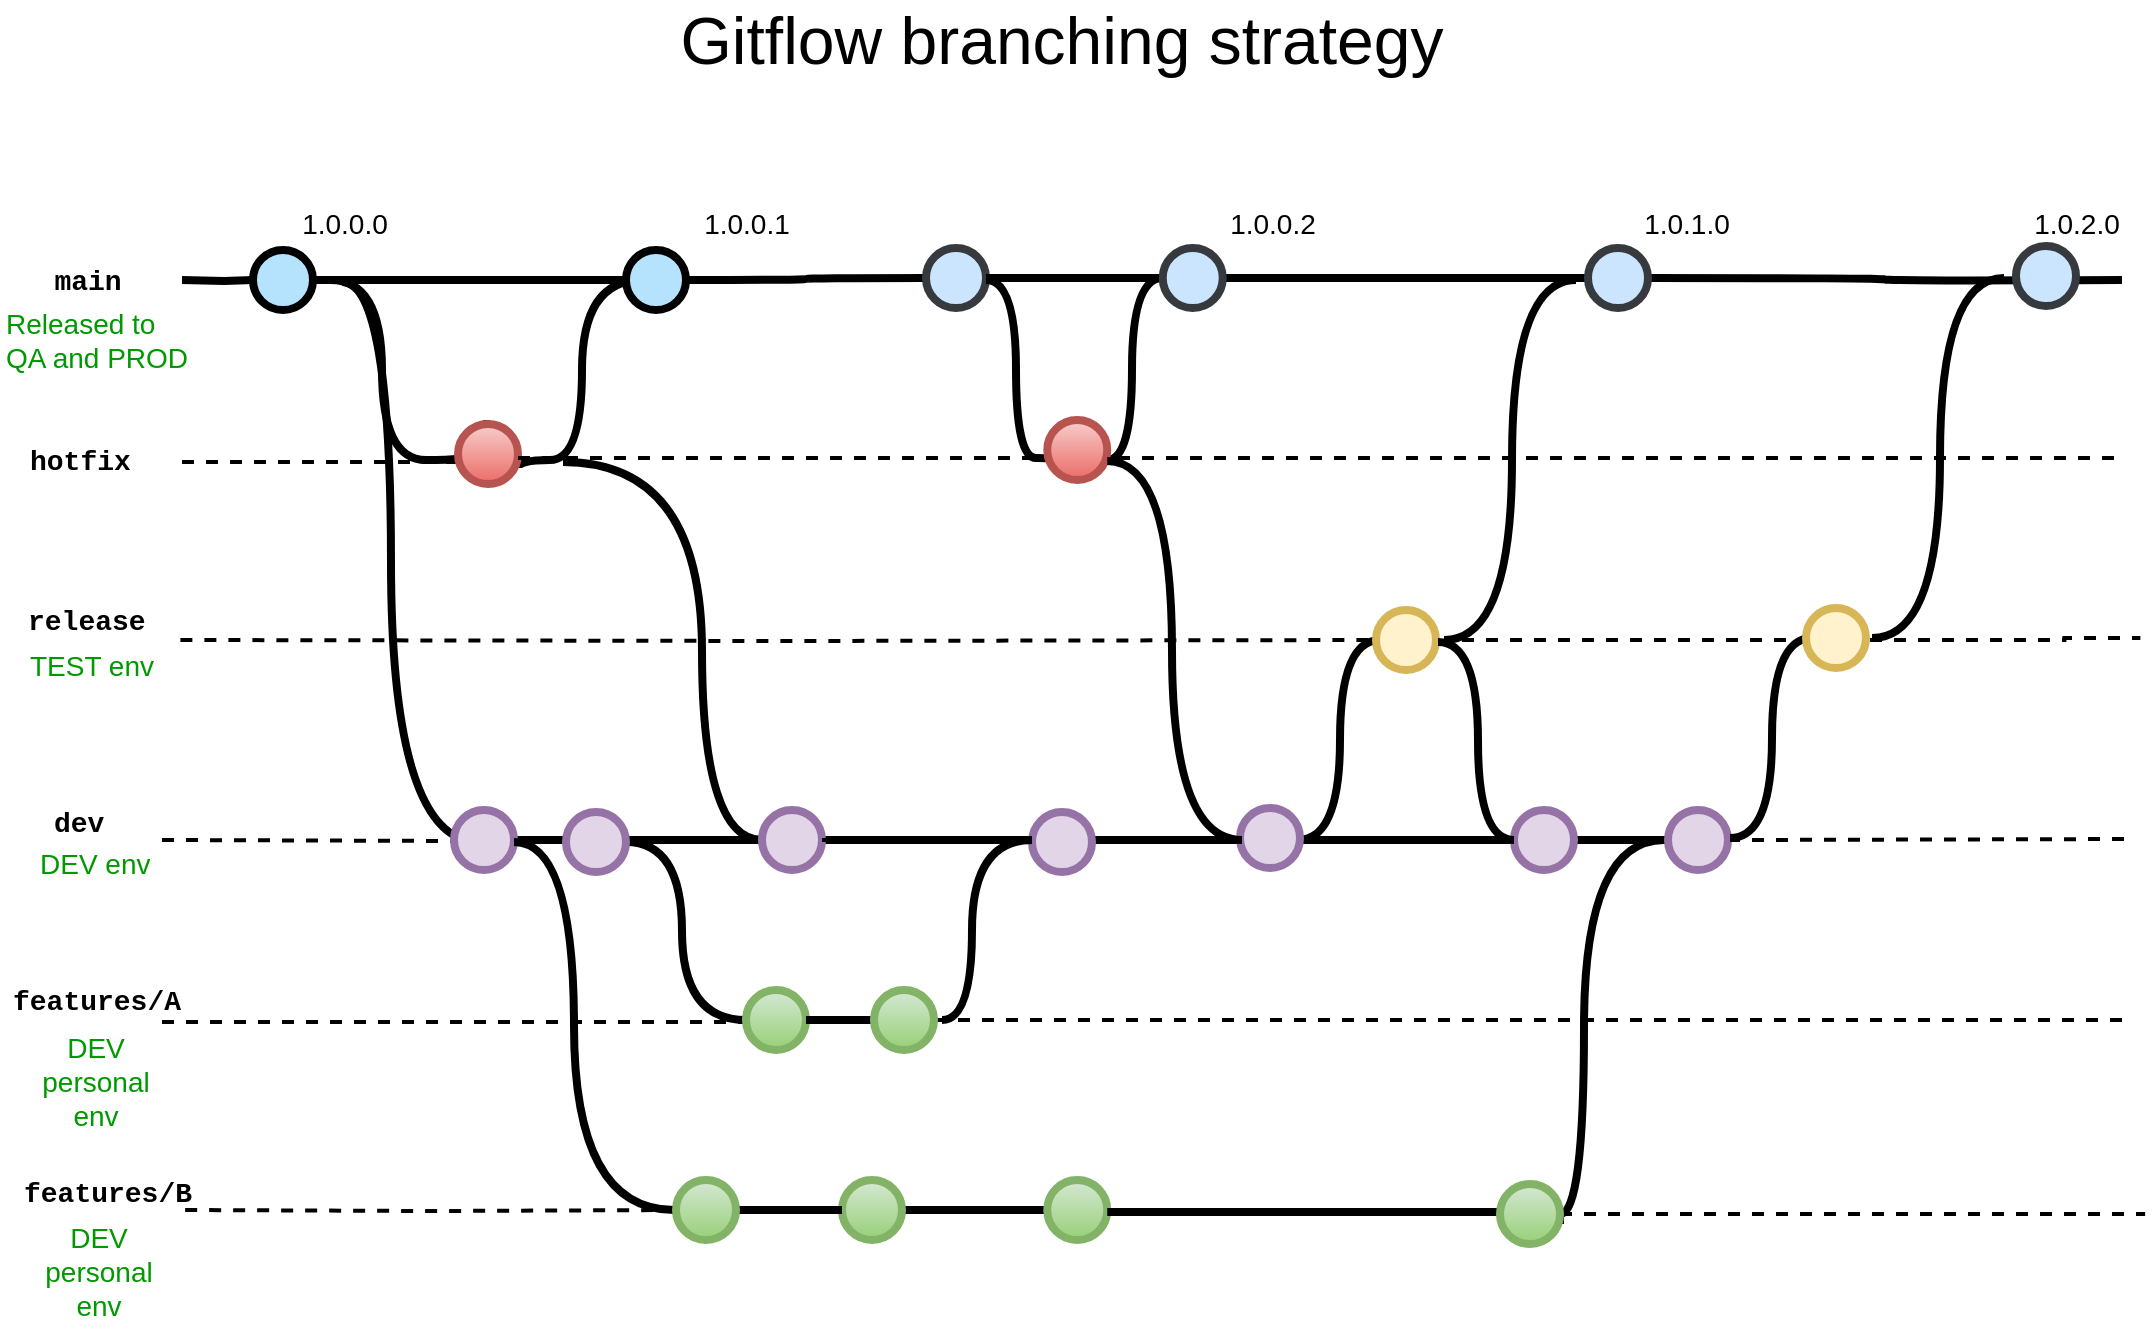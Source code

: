 <mxfile version="20.8.18" type="github">
  <diagram id="53IQXVl9icCSp_Kw3Ib1" name="Page-1">
    <mxGraphModel dx="1170" dy="724" grid="1" gridSize="10" guides="1" tooltips="1" connect="1" arrows="1" fold="1" page="1" pageScale="1" pageWidth="1100" pageHeight="850" math="0" shadow="0">
      <root>
        <mxCell id="0" />
        <mxCell id="1" parent="0" />
        <mxCell id="fSnZ5vnYTslC5NarKmr_-11" value="Gitflow branching strategy" style="text;html=1;strokeColor=none;fillColor=none;align=center;verticalAlign=middle;whiteSpace=wrap;rounded=0;fontSize=33;fontColor=#000000;" parent="1" vertex="1">
          <mxGeometry x="155" y="60" width="790" height="40" as="geometry" />
        </mxCell>
        <mxCell id="9hBKPDzoitwpIBdzFDQ7-28" value="features/B" style="text;html=1;strokeColor=none;fillColor=none;align=center;verticalAlign=middle;whiteSpace=wrap;overflow=hidden;fontSize=14;fontStyle=1;fontFamily=Courier New;" parent="1" vertex="1">
          <mxGeometry x="27.19" y="646" width="92" height="20" as="geometry" />
        </mxCell>
        <mxCell id="9hBKPDzoitwpIBdzFDQ7-37" value="DEV personal env" style="text;html=1;strokeColor=none;fillColor=none;align=center;verticalAlign=middle;whiteSpace=wrap;overflow=hidden;fontSize=14;fontStyle=0;fontColor=#009900;" parent="1" vertex="1">
          <mxGeometry x="34.57" y="666" width="67.25" height="60" as="geometry" />
        </mxCell>
        <mxCell id="ck4O1efFFyVbqovqOwfO-1" value="" style="edgeStyle=orthogonalEdgeStyle;rounded=0;html=1;jettySize=auto;orthogonalLoop=1;strokeWidth=4;endArrow=none;endFill=0;startArrow=none;" parent="1" source="ck4O1efFFyVbqovqOwfO-7" edge="1">
          <mxGeometry x="154.5" y="200" as="geometry">
            <mxPoint x="110" y="200" as="sourcePoint" />
            <mxPoint x="224.5" y="200" as="targetPoint" />
          </mxGeometry>
        </mxCell>
        <mxCell id="ck4O1efFFyVbqovqOwfO-2" value="main" style="text;html=1;strokeColor=none;fillColor=none;align=center;verticalAlign=middle;whiteSpace=wrap;overflow=hidden;fontSize=14;fontStyle=1;fontFamily=Courier New;" parent="1" vertex="1">
          <mxGeometry x="38" y="190" width="50" height="20" as="geometry" />
        </mxCell>
        <mxCell id="ck4O1efFFyVbqovqOwfO-4" value="Released to QA and PROD" style="text;html=1;strokeColor=none;fillColor=none;align=left;verticalAlign=middle;whiteSpace=wrap;overflow=hidden;fontSize=14;fontStyle=0;fontColor=#009900;" parent="1" vertex="1">
          <mxGeometry x="19.57" y="210" width="97.25" height="39" as="geometry" />
        </mxCell>
        <mxCell id="ck4O1efFFyVbqovqOwfO-8" value="" style="edgeStyle=orthogonalEdgeStyle;curved=1;rounded=0;orthogonalLoop=1;jettySize=auto;html=1;endArrow=none;endFill=0;strokeWidth=4;fontFamily=Courier New;fontSize=16;exitX=1;exitY=0.5;exitDx=0;exitDy=0;exitPerimeter=0;" parent="1" source="ck4O1efFFyVbqovqOwfO-34" target="ck4O1efFFyVbqovqOwfO-12" edge="1">
          <mxGeometry relative="1" as="geometry">
            <mxPoint x="467" y="199" as="sourcePoint" />
          </mxGeometry>
        </mxCell>
        <mxCell id="ck4O1efFFyVbqovqOwfO-10" value="" style="edgeStyle=orthogonalEdgeStyle;curved=1;rounded=0;orthogonalLoop=1;jettySize=auto;html=1;endArrow=none;endFill=0;strokeWidth=4;fontFamily=Courier New;fontSize=16;startArrow=none;" parent="1" source="ck4O1efFFyVbqovqOwfO-15" edge="1">
          <mxGeometry relative="1" as="geometry">
            <mxPoint x="707" y="199" as="targetPoint" />
          </mxGeometry>
        </mxCell>
        <mxCell id="ck4O1efFFyVbqovqOwfO-11" value="" style="edgeStyle=orthogonalEdgeStyle;curved=1;rounded=0;orthogonalLoop=1;jettySize=auto;html=1;endArrow=none;endFill=0;strokeWidth=4;fontFamily=Courier New;fontSize=16;exitX=1;exitY=0.5;exitDx=0;exitDy=0;exitPerimeter=0;entryX=0;entryY=0.5;entryDx=0;entryDy=0;entryPerimeter=0;" parent="1" source="17730NkYTiJZY0oufSv_-13" target="9hBKPDzoitwpIBdzFDQ7-30" edge="1">
          <mxGeometry relative="1" as="geometry">
            <mxPoint x="391.13" y="555" as="targetPoint" />
            <mxPoint x="319.5" y="506" as="sourcePoint" />
            <Array as="points">
              <mxPoint x="360" y="481" />
              <mxPoint x="360" y="570" />
            </Array>
          </mxGeometry>
        </mxCell>
        <mxCell id="ck4O1efFFyVbqovqOwfO-12" value="" style="verticalLabelPosition=bottom;verticalAlign=top;html=1;strokeWidth=4;shape=mxgraph.flowchart.on-page_reference;strokeColor=#36393d;fillColor=#cce5ff;" parent="1" vertex="1">
          <mxGeometry x="482" y="184" width="30" height="30" as="geometry" />
        </mxCell>
        <mxCell id="ck4O1efFFyVbqovqOwfO-13" value="" style="edgeStyle=orthogonalEdgeStyle;curved=1;rounded=0;orthogonalLoop=1;jettySize=auto;html=1;endArrow=none;endFill=0;strokeWidth=4;fontFamily=Courier New;fontSize=16;startArrow=none;" parent="1" source="17730NkYTiJZY0oufSv_-48" target="ck4O1efFFyVbqovqOwfO-15" edge="1">
          <mxGeometry relative="1" as="geometry">
            <mxPoint x="1080" y="200" as="sourcePoint" />
          </mxGeometry>
        </mxCell>
        <mxCell id="ck4O1efFFyVbqovqOwfO-22" value="1.0.0.0" style="text;html=1;strokeColor=none;fillColor=none;align=center;verticalAlign=middle;whiteSpace=wrap;overflow=hidden;fontSize=14;" parent="1" vertex="1">
          <mxGeometry x="145.5" y="161" width="91" height="20" as="geometry" />
        </mxCell>
        <mxCell id="ck4O1efFFyVbqovqOwfO-24" value="" style="edgeStyle=orthogonalEdgeStyle;curved=1;rounded=0;orthogonalLoop=1;jettySize=auto;html=1;endArrow=none;endFill=0;strokeWidth=4;fontFamily=Courier New;fontSize=16;entryX=0;entryY=0.5;entryDx=0;entryDy=0;entryPerimeter=0;" parent="1" source="ck4O1efFFyVbqovqOwfO-25" target="ck4O1efFFyVbqovqOwfO-15" edge="1">
          <mxGeometry relative="1" as="geometry">
            <mxPoint x="745.87" y="279" as="targetPoint" />
            <Array as="points">
              <mxPoint x="585" y="290" />
              <mxPoint x="585" y="199" />
            </Array>
          </mxGeometry>
        </mxCell>
        <mxCell id="ck4O1efFFyVbqovqOwfO-27" value="1.0.0.2" style="text;html=1;strokeColor=none;fillColor=none;align=center;verticalAlign=middle;whiteSpace=wrap;overflow=hidden;fontSize=14;" parent="1" vertex="1">
          <mxGeometry x="629.37" y="161" width="52.63" height="20" as="geometry" />
        </mxCell>
        <mxCell id="_r8tFfjNaQo8byVIqAFJ-19" value="" style="edgeStyle=orthogonalEdgeStyle;curved=1;rounded=0;orthogonalLoop=1;jettySize=auto;html=1;endArrow=none;endFill=0;strokeWidth=4;fontFamily=Courier New;fontSize=16;" parent="1" source="ck4O1efFFyVbqovqOwfO-12" target="ck4O1efFFyVbqovqOwfO-15" edge="1">
          <mxGeometry relative="1" as="geometry">
            <mxPoint x="547" y="199" as="sourcePoint" />
            <mxPoint x="707" y="199" as="targetPoint" />
          </mxGeometry>
        </mxCell>
        <mxCell id="ck4O1efFFyVbqovqOwfO-15" value="" style="verticalLabelPosition=bottom;verticalAlign=top;html=1;strokeWidth=4;shape=mxgraph.flowchart.on-page_reference;strokeColor=#36393d;fillColor=#cce5ff;" parent="1" vertex="1">
          <mxGeometry x="600.37" y="184" width="30" height="30" as="geometry" />
        </mxCell>
        <mxCell id="_r8tFfjNaQo8byVIqAFJ-22" value="1.0.0.1" style="text;html=1;strokeColor=none;fillColor=none;align=center;verticalAlign=middle;whiteSpace=wrap;overflow=hidden;fontSize=14;" parent="1" vertex="1">
          <mxGeometry x="362" y="161" width="60.5" height="20" as="geometry" />
        </mxCell>
        <mxCell id="_r8tFfjNaQo8byVIqAFJ-40" value="" style="edgeStyle=orthogonalEdgeStyle;curved=1;rounded=0;orthogonalLoop=1;jettySize=auto;html=1;endArrow=none;endFill=0;strokeWidth=4;fontFamily=Courier New;fontSize=16;startArrow=none;exitX=1;exitY=0.667;exitDx=0;exitDy=0;exitPerimeter=0;" parent="1" edge="1">
          <mxGeometry relative="1" as="geometry">
            <mxPoint x="340" y="200" as="targetPoint" />
            <mxPoint x="278" y="294.01" as="sourcePoint" />
            <Array as="points">
              <mxPoint x="278" y="290" />
              <mxPoint x="310" y="290" />
              <mxPoint x="310" y="200" />
            </Array>
          </mxGeometry>
        </mxCell>
        <mxCell id="pDLgfkYLmZ7nKOtSb_zo-12" value="hotfix" style="text;html=1;strokeColor=none;fillColor=none;align=left;verticalAlign=middle;whiteSpace=wrap;overflow=hidden;fontSize=14;fontStyle=1;fontFamily=Courier New;" parent="1" vertex="1">
          <mxGeometry x="32.19" y="280" width="73.62" height="20" as="geometry" />
        </mxCell>
        <mxCell id="YvMvGw8tSOt4RGlKbDvN-7" value="" style="edgeStyle=orthogonalEdgeStyle;rounded=0;html=1;jettySize=auto;orthogonalLoop=1;plain-blue;endArrow=none;endFill=0;strokeWidth=4;strokeColor=#000000;startArrow=none;" parent="1" edge="1">
          <mxGeometry x="-229.88" y="480" as="geometry">
            <mxPoint x="824" y="480" as="targetPoint" />
            <mxPoint x="274" y="480" as="sourcePoint" />
          </mxGeometry>
        </mxCell>
        <mxCell id="YvMvGw8tSOt4RGlKbDvN-8" value="features/A" style="text;html=1;strokeColor=none;fillColor=none;align=center;verticalAlign=middle;whiteSpace=wrap;overflow=hidden;fontSize=14;fontStyle=1;fontFamily=Courier New;" parent="1" vertex="1">
          <mxGeometry x="21" y="550" width="93" height="21" as="geometry" />
        </mxCell>
        <mxCell id="YvMvGw8tSOt4RGlKbDvN-10" value="TEST env" style="text;html=1;strokeColor=none;fillColor=none;align=left;verticalAlign=middle;whiteSpace=wrap;overflow=hidden;fontSize=14;fontStyle=0;fontColor=#009900;" parent="1" vertex="1">
          <mxGeometry x="32.19" y="380" width="72" height="25" as="geometry" />
        </mxCell>
        <mxCell id="ck4O1efFFyVbqovqOwfO-34" value="" style="verticalLabelPosition=bottom;verticalAlign=top;html=1;strokeWidth=4;shape=mxgraph.flowchart.on-page_reference;fillColor=#b5e3fe;strokeColor=#000000;labelBorderColor=none;" parent="1" vertex="1">
          <mxGeometry x="332" y="185" width="30" height="30" as="geometry" />
        </mxCell>
        <mxCell id="YvMvGw8tSOt4RGlKbDvN-45" style="edgeStyle=orthogonalEdgeStyle;curved=1;rounded=0;html=1;endArrow=none;endFill=0;jettySize=auto;orthogonalLoop=1;strokeWidth=4;fontSize=15;" parent="1" edge="1">
          <mxGeometry relative="1" as="geometry">
            <mxPoint x="709" y="380" as="targetPoint" />
            <Array as="points">
              <mxPoint x="689" y="480" />
              <mxPoint x="689" y="380" />
            </Array>
            <mxPoint x="668" y="480" as="sourcePoint" />
          </mxGeometry>
        </mxCell>
        <mxCell id="kWK_K31KorMhjqKaLNin-1" value="" style="edgeStyle=orthogonalEdgeStyle;rounded=0;html=1;jettySize=auto;orthogonalLoop=1;strokeWidth=4;endArrow=none;endFill=0;" parent="1" target="ck4O1efFFyVbqovqOwfO-7" edge="1">
          <mxGeometry x="154.5" y="200" as="geometry">
            <mxPoint x="110" y="200" as="sourcePoint" />
            <mxPoint x="224.5" y="200" as="targetPoint" />
          </mxGeometry>
        </mxCell>
        <mxCell id="ck4O1efFFyVbqovqOwfO-7" value="" style="verticalLabelPosition=bottom;verticalAlign=top;html=1;strokeWidth=4;shape=mxgraph.flowchart.on-page_reference;plain-blue;gradientColor=none;fillColor=#B5E3Fe;strokeColor=#000000;" parent="1" vertex="1">
          <mxGeometry x="145.5" y="185" width="30" height="30" as="geometry" />
        </mxCell>
        <mxCell id="kWK_K31KorMhjqKaLNin-9" value="" style="edgeStyle=orthogonalEdgeStyle;rounded=0;html=1;jettySize=auto;orthogonalLoop=1;plain-blue;endArrow=none;endFill=0;strokeWidth=4;strokeColor=#000000;startArrow=none;entryX=0;entryY=0.5;entryDx=0;entryDy=0;entryPerimeter=0;" parent="1" target="ck4O1efFFyVbqovqOwfO-34" edge="1">
          <mxGeometry x="67.74" y="199.5" as="geometry">
            <mxPoint x="319.5" y="199.5" as="targetPoint" />
            <mxPoint x="220" y="200" as="sourcePoint" />
            <Array as="points">
              <mxPoint x="270" y="200" />
            </Array>
          </mxGeometry>
        </mxCell>
        <mxCell id="kWK_K31KorMhjqKaLNin-10" style="edgeStyle=orthogonalEdgeStyle;curved=1;rounded=0;html=1;endArrow=none;endFill=0;jettySize=auto;orthogonalLoop=1;strokeWidth=4;fontSize=15;" parent="1" edge="1">
          <mxGeometry relative="1" as="geometry">
            <mxPoint x="300.5" y="291" as="targetPoint" />
            <Array as="points">
              <mxPoint x="430" y="480" />
              <mxPoint x="370" y="480" />
              <mxPoint x="370" y="291" />
            </Array>
            <mxPoint x="420" y="480" as="sourcePoint" />
          </mxGeometry>
        </mxCell>
        <mxCell id="17730NkYTiJZY0oufSv_-2" value="" style="edgeStyle=orthogonalEdgeStyle;curved=1;rounded=0;orthogonalLoop=1;jettySize=auto;html=1;endArrow=none;endFill=0;strokeWidth=4;fontFamily=Courier New;fontSize=16;startArrow=none;entryX=0;entryY=0.5;entryDx=0;entryDy=0;entryPerimeter=0;" parent="1" edge="1">
          <mxGeometry relative="1" as="geometry">
            <mxPoint x="251" y="285" as="targetPoint" />
            <mxPoint x="184.25" y="200" as="sourcePoint" />
            <Array as="points">
              <mxPoint x="210" y="200" />
              <mxPoint x="210" y="290" />
              <mxPoint x="254" y="290" />
              <mxPoint x="254" y="285" />
            </Array>
          </mxGeometry>
        </mxCell>
        <mxCell id="17730NkYTiJZY0oufSv_-4" value="" style="edgeStyle=orthogonalEdgeStyle;rounded=0;html=1;jettySize=auto;orthogonalLoop=1;plain-blue;endArrow=none;endFill=0;strokeWidth=2;strokeColor=#000000;startArrow=none;dashed=1;" parent="1" edge="1">
          <mxGeometry x="-79.38" y="291" as="geometry">
            <mxPoint x="248" y="291" as="targetPoint" />
            <mxPoint x="110" y="291" as="sourcePoint" />
            <Array as="points">
              <mxPoint x="240" y="291" />
              <mxPoint x="240" y="291" />
            </Array>
          </mxGeometry>
        </mxCell>
        <mxCell id="17730NkYTiJZY0oufSv_-5" value="" style="edgeStyle=orthogonalEdgeStyle;rounded=0;html=1;jettySize=auto;orthogonalLoop=1;plain-blue;endArrow=none;endFill=0;strokeWidth=2;strokeColor=#000000;startArrow=none;dashed=1;" parent="1" target="_r8tFfjNaQo8byVIqAFJ-6" edge="1">
          <mxGeometry x="-79.38" y="288" as="geometry">
            <mxPoint x="1080" y="288" as="targetPoint" />
            <mxPoint x="256.12" y="291" as="sourcePoint" />
            <Array as="points" />
          </mxGeometry>
        </mxCell>
        <mxCell id="_r8tFfjNaQo8byVIqAFJ-6" value="" style="verticalLabelPosition=bottom;verticalAlign=top;html=1;strokeWidth=4;shape=mxgraph.flowchart.on-page_reference;plain-blue;gradientColor=#EA6B66;strokeColor=#B85450;fillColor=#F8CECC;" parent="1" vertex="1">
          <mxGeometry x="248.0" y="272" width="30" height="30" as="geometry" />
        </mxCell>
        <mxCell id="17730NkYTiJZY0oufSv_-6" style="edgeStyle=orthogonalEdgeStyle;curved=1;rounded=0;html=1;entryX=0;entryY=0.5;entryPerimeter=0;endArrow=none;endFill=0;jettySize=auto;orthogonalLoop=1;strokeWidth=4;fontSize=15;entryDx=0;entryDy=0;" parent="1" edge="1">
          <mxGeometry relative="1" as="geometry">
            <mxPoint x="190" y="201" as="targetPoint" />
            <Array as="points">
              <mxPoint x="214.5" y="481" />
              <mxPoint x="214.5" y="201" />
            </Array>
            <mxPoint x="258.5" y="481" as="sourcePoint" />
          </mxGeometry>
        </mxCell>
        <mxCell id="17730NkYTiJZY0oufSv_-8" value="" style="edgeStyle=orthogonalEdgeStyle;rounded=0;html=1;jettySize=auto;orthogonalLoop=1;plain-blue;endArrow=none;endFill=0;strokeWidth=2;strokeColor=#000000;startArrow=none;dashed=1;" parent="1" edge="1">
          <mxGeometry x="-108.19" y="376" as="geometry">
            <mxPoint x="1089.19" y="379" as="targetPoint" />
            <mxPoint x="750" y="380" as="sourcePoint" />
            <Array as="points">
              <mxPoint x="1051.19" y="379" />
            </Array>
          </mxGeometry>
        </mxCell>
        <mxCell id="17730NkYTiJZY0oufSv_-10" value="" style="edgeStyle=orthogonalEdgeStyle;rounded=0;html=1;jettySize=auto;orthogonalLoop=1;plain-blue;endArrow=none;endFill=0;strokeWidth=2;strokeColor=#000000;startArrow=none;dashed=1;exitX=1;exitY=0.5;exitDx=0;exitDy=0;exitPerimeter=0;" parent="1" source="17730NkYTiJZY0oufSv_-64" edge="1">
          <mxGeometry x="-104.38" y="476.5" as="geometry">
            <mxPoint x="1085" y="479.5" as="targetPoint" />
            <mxPoint x="790" y="479.5" as="sourcePoint" />
            <Array as="points">
              <mxPoint x="890" y="480" />
              <mxPoint x="1055" y="480" />
            </Array>
          </mxGeometry>
        </mxCell>
        <mxCell id="17730NkYTiJZY0oufSv_-15" value="" style="edgeStyle=orthogonalEdgeStyle;rounded=0;html=1;jettySize=auto;orthogonalLoop=1;plain-blue;endArrow=none;endFill=0;strokeWidth=2;strokeColor=#000000;startArrow=none;dashed=1;" parent="1" source="17730NkYTiJZY0oufSv_-11" target="17730NkYTiJZY0oufSv_-13" edge="1">
          <mxGeometry x="-109.38" y="466" as="geometry">
            <mxPoint x="1050" y="466" as="targetPoint" />
            <mxPoint x="281" y="469" as="sourcePoint" />
            <Array as="points" />
          </mxGeometry>
        </mxCell>
        <mxCell id="17730NkYTiJZY0oufSv_-16" value="" style="edgeStyle=orthogonalEdgeStyle;rounded=0;html=1;jettySize=auto;orthogonalLoop=1;plain-blue;endArrow=none;endFill=0;strokeWidth=2;strokeColor=#000000;startArrow=none;dashed=1;" parent="1" edge="1">
          <mxGeometry x="-79.38" y="287" as="geometry">
            <mxPoint x="1080" y="289" as="targetPoint" />
            <mxPoint x="278" y="289" as="sourcePoint" />
            <Array as="points">
              <mxPoint x="440" y="289" />
              <mxPoint x="440" y="289" />
            </Array>
          </mxGeometry>
        </mxCell>
        <mxCell id="17730NkYTiJZY0oufSv_-18" value="release" style="text;html=1;strokeColor=none;fillColor=none;align=left;verticalAlign=middle;whiteSpace=wrap;overflow=hidden;fontSize=14;fontStyle=1;fontFamily=Courier New;" parent="1" vertex="1">
          <mxGeometry x="30.57" y="360" width="73.62" height="20" as="geometry" />
        </mxCell>
        <mxCell id="17730NkYTiJZY0oufSv_-19" value="dev" style="text;html=1;strokeColor=none;fillColor=none;align=left;verticalAlign=middle;whiteSpace=wrap;overflow=hidden;fontSize=14;fontStyle=1;fontFamily=Courier New;" parent="1" vertex="1">
          <mxGeometry x="44.1" y="461" width="37.81" height="20" as="geometry" />
        </mxCell>
        <mxCell id="17730NkYTiJZY0oufSv_-20" value="DEV env" style="text;html=1;strokeColor=none;fillColor=none;align=left;verticalAlign=middle;whiteSpace=wrap;overflow=hidden;fontSize=14;fontStyle=0;fontColor=#009900;" parent="1" vertex="1">
          <mxGeometry x="37.19" y="481" width="72" height="20" as="geometry" />
        </mxCell>
        <mxCell id="17730NkYTiJZY0oufSv_-25" value="" style="edgeStyle=orthogonalEdgeStyle;rounded=0;html=1;jettySize=auto;orthogonalLoop=1;plain-blue;endArrow=none;endFill=0;strokeWidth=2;strokeColor=#000000;startArrow=none;dashed=1;" parent="1" target="17730NkYTiJZY0oufSv_-23" edge="1">
          <mxGeometry x="-109.38" y="475" as="geometry">
            <mxPoint x="1080" y="478" as="targetPoint" />
            <mxPoint x="100" y="480" as="sourcePoint" />
            <Array as="points" />
          </mxGeometry>
        </mxCell>
        <mxCell id="17730NkYTiJZY0oufSv_-23" value="" style="verticalLabelPosition=bottom;verticalAlign=top;html=1;strokeWidth=4;shape=mxgraph.flowchart.on-page_reference;fillColor=#e1d5e7;strokeColor=#9673a6;" parent="1" vertex="1">
          <mxGeometry x="400" y="465" width="30" height="30" as="geometry" />
        </mxCell>
        <mxCell id="17730NkYTiJZY0oufSv_-11" value="" style="verticalLabelPosition=bottom;verticalAlign=top;html=1;strokeWidth=4;shape=mxgraph.flowchart.on-page_reference;fillColor=#e1d5e7;strokeColor=#9673a6;" parent="1" vertex="1">
          <mxGeometry x="246" y="465" width="30" height="30" as="geometry" />
        </mxCell>
        <mxCell id="17730NkYTiJZY0oufSv_-13" value="" style="verticalLabelPosition=bottom;verticalAlign=top;html=1;strokeWidth=4;shape=mxgraph.flowchart.on-page_reference;fillColor=#e1d5e7;strokeColor=#9673a6;" parent="1" vertex="1">
          <mxGeometry x="302" y="466" width="30" height="30" as="geometry" />
        </mxCell>
        <mxCell id="17730NkYTiJZY0oufSv_-26" value="" style="edgeStyle=orthogonalEdgeStyle;rounded=0;html=1;jettySize=auto;orthogonalLoop=1;plain-blue;endArrow=none;endFill=0;strokeWidth=2;strokeColor=#000000;startArrow=none;dashed=1;" parent="1" source="YvMvGw8tSOt4RGlKbDvN-15" edge="1">
          <mxGeometry x="-117.38" y="567" as="geometry">
            <mxPoint x="1080" y="570" as="targetPoint" />
            <mxPoint x="100" y="571" as="sourcePoint" />
            <Array as="points">
              <mxPoint x="1042" y="570" />
            </Array>
          </mxGeometry>
        </mxCell>
        <mxCell id="17730NkYTiJZY0oufSv_-27" value="DEV personal env" style="text;html=1;strokeColor=none;fillColor=none;align=center;verticalAlign=middle;whiteSpace=wrap;overflow=hidden;fontSize=14;fontStyle=0;fontColor=#009900;" parent="1" vertex="1">
          <mxGeometry x="33.81" y="571" width="66.19" height="59" as="geometry" />
        </mxCell>
        <mxCell id="17730NkYTiJZY0oufSv_-28" value="" style="edgeStyle=orthogonalEdgeStyle;rounded=0;html=1;jettySize=auto;orthogonalLoop=1;plain-blue;endArrow=none;endFill=0;strokeWidth=2;strokeColor=#000000;startArrow=none;dashed=1;" parent="1" edge="1">
          <mxGeometry x="-105.81" y="664" as="geometry">
            <mxPoint x="1091.57" y="667" as="targetPoint" />
            <mxPoint x="799" y="667" as="sourcePoint" />
            <Array as="points">
              <mxPoint x="1053.57" y="667" />
            </Array>
          </mxGeometry>
        </mxCell>
        <mxCell id="17730NkYTiJZY0oufSv_-30" value="" style="edgeStyle=orthogonalEdgeStyle;rounded=0;html=1;jettySize=auto;orthogonalLoop=1;plain-blue;endArrow=none;endFill=0;strokeWidth=2;strokeColor=#000000;startArrow=none;dashed=1;" parent="1" target="9hBKPDzoitwpIBdzFDQ7-30" edge="1">
          <mxGeometry x="-117.38" y="567" as="geometry">
            <mxPoint x="1080" y="570" as="targetPoint" />
            <mxPoint x="100" y="571" as="sourcePoint" />
            <Array as="points">
              <mxPoint x="320" y="571" />
              <mxPoint x="320" y="571" />
            </Array>
          </mxGeometry>
        </mxCell>
        <mxCell id="9hBKPDzoitwpIBdzFDQ7-30" value="" style="verticalLabelPosition=bottom;verticalAlign=top;html=1;strokeWidth=4;shape=mxgraph.flowchart.on-page_reference;strokeColor=#82b366;fillColor=#d5e8d4;gradientColor=#97d077;" parent="1" vertex="1">
          <mxGeometry x="392" y="555" width="30" height="30" as="geometry" />
        </mxCell>
        <mxCell id="17730NkYTiJZY0oufSv_-31" value="" style="edgeStyle=orthogonalEdgeStyle;rounded=0;html=1;jettySize=auto;orthogonalLoop=1;plain-blue;endArrow=none;endFill=0;strokeWidth=4;strokeColor=#000000;startArrow=none;" parent="1" source="9hBKPDzoitwpIBdzFDQ7-30" target="YvMvGw8tSOt4RGlKbDvN-15" edge="1">
          <mxGeometry x="-117.38" y="567" as="geometry">
            <mxPoint x="1080" y="570" as="targetPoint" />
            <mxPoint x="422" y="570" as="sourcePoint" />
            <Array as="points" />
          </mxGeometry>
        </mxCell>
        <mxCell id="YvMvGw8tSOt4RGlKbDvN-15" value="" style="verticalLabelPosition=bottom;verticalAlign=top;html=1;strokeWidth=4;shape=mxgraph.flowchart.on-page_reference;gradientColor=#97d077;strokeColor=#82b366;fillColor=#d5e8d4;" parent="1" vertex="1">
          <mxGeometry x="456" y="555" width="30" height="30" as="geometry" />
        </mxCell>
        <mxCell id="17730NkYTiJZY0oufSv_-34" value="" style="edgeStyle=orthogonalEdgeStyle;rounded=0;html=1;jettySize=auto;orthogonalLoop=1;plain-blue;endArrow=none;endFill=0;strokeWidth=2;strokeColor=#000000;startArrow=none;dashed=1;" parent="1" source="17730NkYTiJZY0oufSv_-23" target="17730NkYTiJZY0oufSv_-32" edge="1">
          <mxGeometry x="-109.38" y="475" as="geometry">
            <mxPoint x="1080" y="478" as="targetPoint" />
            <mxPoint x="430" y="478" as="sourcePoint" />
            <Array as="points" />
          </mxGeometry>
        </mxCell>
        <mxCell id="17730NkYTiJZY0oufSv_-32" value="" style="verticalLabelPosition=bottom;verticalAlign=top;html=1;strokeWidth=4;shape=mxgraph.flowchart.on-page_reference;fillColor=#e1d5e7;strokeColor=#9673a6;" parent="1" vertex="1">
          <mxGeometry x="535" y="466" width="30" height="30" as="geometry" />
        </mxCell>
        <mxCell id="17730NkYTiJZY0oufSv_-35" value="" style="edgeStyle=orthogonalEdgeStyle;curved=1;rounded=0;orthogonalLoop=1;jettySize=auto;html=1;endArrow=none;endFill=0;strokeWidth=4;fontFamily=Courier New;fontSize=16;startArrow=none;" parent="1" edge="1">
          <mxGeometry relative="1" as="geometry">
            <mxPoint x="535" y="479.99" as="targetPoint" />
            <mxPoint x="490" y="570" as="sourcePoint" />
            <Array as="points">
              <mxPoint x="490" y="570" />
              <mxPoint x="505" y="570" />
              <mxPoint x="505" y="480" />
            </Array>
          </mxGeometry>
        </mxCell>
        <mxCell id="17730NkYTiJZY0oufSv_-39" value="" style="edgeStyle=orthogonalEdgeStyle;rounded=0;html=1;jettySize=auto;orthogonalLoop=1;plain-blue;endArrow=none;endFill=0;strokeWidth=2;strokeColor=#000000;startArrow=none;dashed=1;" parent="1" target="17730NkYTiJZY0oufSv_-36" edge="1">
          <mxGeometry x="-108.19" y="376" as="geometry">
            <mxPoint x="1089.19" y="379" as="targetPoint" />
            <mxPoint x="109.19" y="380" as="sourcePoint" />
            <Array as="points" />
          </mxGeometry>
        </mxCell>
        <mxCell id="17730NkYTiJZY0oufSv_-36" value="" style="verticalLabelPosition=bottom;verticalAlign=top;html=1;strokeWidth=4;shape=mxgraph.flowchart.on-page_reference;fillColor=#fff2cc;strokeColor=#d6b656;" parent="1" vertex="1">
          <mxGeometry x="707" y="365" width="30" height="30" as="geometry" />
        </mxCell>
        <mxCell id="17730NkYTiJZY0oufSv_-70" value="" style="edgeStyle=orthogonalEdgeStyle;rounded=0;orthogonalLoop=1;jettySize=auto;html=1;strokeWidth=4;endArrow=none;endFill=0;" parent="1" source="17730NkYTiJZY0oufSv_-41" target="17730NkYTiJZY0oufSv_-64" edge="1">
          <mxGeometry relative="1" as="geometry" />
        </mxCell>
        <mxCell id="17730NkYTiJZY0oufSv_-41" value="" style="verticalLabelPosition=bottom;verticalAlign=top;html=1;strokeWidth=4;shape=mxgraph.flowchart.on-page_reference;fillColor=#e1d5e7;strokeColor=#9673a6;" parent="1" vertex="1">
          <mxGeometry x="776" y="465" width="30" height="30" as="geometry" />
        </mxCell>
        <mxCell id="17730NkYTiJZY0oufSv_-45" value="" style="edgeStyle=orthogonalEdgeStyle;curved=1;rounded=0;orthogonalLoop=1;jettySize=auto;html=1;endArrow=none;endFill=0;strokeWidth=4;fontFamily=Courier New;fontSize=16;" parent="1" edge="1">
          <mxGeometry relative="1" as="geometry">
            <mxPoint x="547" y="290" as="targetPoint" />
            <mxPoint x="512" y="200" as="sourcePoint" />
            <Array as="points">
              <mxPoint x="527" y="200" />
              <mxPoint x="527" y="289" />
            </Array>
          </mxGeometry>
        </mxCell>
        <mxCell id="ck4O1efFFyVbqovqOwfO-25" value="" style="verticalLabelPosition=bottom;verticalAlign=top;html=1;strokeWidth=4;shape=mxgraph.flowchart.on-page_reference;plain-blue;gradientColor=#EA6B66;strokeColor=#B85450;fillColor=#F8CECC;" parent="1" vertex="1">
          <mxGeometry x="542.63" y="270" width="30" height="30" as="geometry" />
        </mxCell>
        <mxCell id="17730NkYTiJZY0oufSv_-46" value="" style="edgeStyle=orthogonalEdgeStyle;curved=1;rounded=0;orthogonalLoop=1;jettySize=auto;html=1;endArrow=none;endFill=0;strokeWidth=4;fontFamily=Courier New;fontSize=16;exitX=1;exitY=0.5;exitDx=0;exitDy=0;exitPerimeter=0;entryX=0;entryY=0.5;entryDx=0;entryDy=0;entryPerimeter=0;" parent="1" target="17730NkYTiJZY0oufSv_-41" edge="1">
          <mxGeometry relative="1" as="geometry">
            <mxPoint x="778" y="470" as="targetPoint" />
            <mxPoint x="738" y="381" as="sourcePoint" />
            <Array as="points">
              <mxPoint x="758" y="381" />
              <mxPoint x="758" y="480" />
            </Array>
          </mxGeometry>
        </mxCell>
        <mxCell id="17730NkYTiJZY0oufSv_-47" value="" style="edgeStyle=orthogonalEdgeStyle;curved=1;rounded=0;orthogonalLoop=1;jettySize=auto;html=1;endArrow=none;endFill=0;strokeWidth=4;fontFamily=Courier New;fontSize=16;startArrow=none;" parent="1" edge="1">
          <mxGeometry relative="1" as="geometry">
            <mxPoint x="807" y="200" as="targetPoint" />
            <mxPoint x="741" y="380" as="sourcePoint" />
            <Array as="points">
              <mxPoint x="775" y="380" />
              <mxPoint x="775" y="200" />
            </Array>
          </mxGeometry>
        </mxCell>
        <mxCell id="17730NkYTiJZY0oufSv_-51" value="" style="edgeStyle=orthogonalEdgeStyle;curved=1;rounded=0;orthogonalLoop=1;jettySize=auto;html=1;endArrow=none;endFill=0;strokeWidth=4;fontFamily=Courier New;fontSize=16;" parent="1" target="17730NkYTiJZY0oufSv_-48" edge="1">
          <mxGeometry relative="1" as="geometry">
            <mxPoint x="1080" y="200" as="sourcePoint" />
            <mxPoint x="630.37" y="199" as="targetPoint" />
          </mxGeometry>
        </mxCell>
        <mxCell id="17730NkYTiJZY0oufSv_-48" value="" style="verticalLabelPosition=bottom;verticalAlign=top;html=1;strokeWidth=4;shape=mxgraph.flowchart.on-page_reference;strokeColor=#36393d;fillColor=#cce5ff;" parent="1" vertex="1">
          <mxGeometry x="813.0" y="184" width="30" height="30" as="geometry" />
        </mxCell>
        <mxCell id="17730NkYTiJZY0oufSv_-56" style="edgeStyle=orthogonalEdgeStyle;curved=1;rounded=0;html=1;endArrow=none;endFill=0;jettySize=auto;orthogonalLoop=1;strokeWidth=4;fontSize=15;" parent="1" edge="1">
          <mxGeometry relative="1" as="geometry">
            <mxPoint x="276" y="481" as="targetPoint" />
            <Array as="points">
              <mxPoint x="306" y="665" />
              <mxPoint x="306" y="481" />
            </Array>
            <mxPoint x="356" y="665" as="sourcePoint" />
          </mxGeometry>
        </mxCell>
        <mxCell id="ZiaGpqQXMz9nbaePvjVG-7" value="" style="edgeStyle=orthogonalEdgeStyle;rounded=0;orthogonalLoop=1;jettySize=auto;html=1;strokeWidth=4;endArrow=none;endFill=0;" parent="1" source="17730NkYTiJZY0oufSv_-57" target="17730NkYTiJZY0oufSv_-60" edge="1">
          <mxGeometry relative="1" as="geometry">
            <Array as="points">
              <mxPoint x="520" y="665" />
              <mxPoint x="520" y="665" />
            </Array>
          </mxGeometry>
        </mxCell>
        <mxCell id="17730NkYTiJZY0oufSv_-57" value="" style="verticalLabelPosition=bottom;verticalAlign=top;html=1;strokeWidth=4;shape=mxgraph.flowchart.on-page_reference;strokeColor=#82b366;fillColor=#d5e8d4;gradientColor=#97d077;" parent="1" vertex="1">
          <mxGeometry x="440" y="650" width="30" height="30" as="geometry" />
        </mxCell>
        <mxCell id="17730NkYTiJZY0oufSv_-60" value="" style="verticalLabelPosition=bottom;verticalAlign=top;html=1;strokeWidth=4;shape=mxgraph.flowchart.on-page_reference;strokeColor=#82b366;fillColor=#d5e8d4;gradientColor=#97d077;" parent="1" vertex="1">
          <mxGeometry x="542.63" y="650" width="30" height="30" as="geometry" />
        </mxCell>
        <mxCell id="17730NkYTiJZY0oufSv_-63" value="" style="edgeStyle=orthogonalEdgeStyle;rounded=0;html=1;jettySize=auto;orthogonalLoop=1;plain-blue;endArrow=none;endFill=0;strokeWidth=4;strokeColor=#000000;startArrow=none;" parent="1" edge="1">
          <mxGeometry x="-105.81" y="666" as="geometry">
            <mxPoint x="769" y="666" as="targetPoint" />
            <mxPoint x="572.63" y="666" as="sourcePoint" />
            <Array as="points" />
          </mxGeometry>
        </mxCell>
        <mxCell id="17730NkYTiJZY0oufSv_-64" value="" style="verticalLabelPosition=bottom;verticalAlign=top;html=1;strokeWidth=4;shape=mxgraph.flowchart.on-page_reference;fillColor=#e1d5e7;strokeColor=#9673a6;" parent="1" vertex="1">
          <mxGeometry x="853" y="465" width="30" height="30" as="geometry" />
        </mxCell>
        <mxCell id="17730NkYTiJZY0oufSv_-66" value="" style="edgeStyle=orthogonalEdgeStyle;curved=1;rounded=0;orthogonalLoop=1;jettySize=auto;html=1;endArrow=none;endFill=0;strokeWidth=4;fontFamily=Courier New;fontSize=16;startArrow=none;" parent="1" source="17730NkYTiJZY0oufSv_-62" edge="1">
          <mxGeometry relative="1" as="geometry">
            <mxPoint x="851" y="480" as="targetPoint" />
            <mxPoint x="801" y="670" as="sourcePoint" />
            <Array as="points">
              <mxPoint x="811" y="480" />
            </Array>
          </mxGeometry>
        </mxCell>
        <mxCell id="17730NkYTiJZY0oufSv_-72" value="" style="verticalLabelPosition=bottom;verticalAlign=top;html=1;strokeWidth=4;shape=mxgraph.flowchart.on-page_reference;fillColor=#e1d5e7;strokeColor=#9673a6;" parent="1" vertex="1">
          <mxGeometry x="639" y="464" width="30" height="30" as="geometry" />
        </mxCell>
        <mxCell id="17730NkYTiJZY0oufSv_-73" style="edgeStyle=orthogonalEdgeStyle;curved=1;rounded=0;html=1;endArrow=none;endFill=0;jettySize=auto;orthogonalLoop=1;strokeWidth=4;fontSize=15;" parent="1" edge="1">
          <mxGeometry relative="1" as="geometry">
            <mxPoint x="572.63" y="290.5" as="targetPoint" />
            <Array as="points">
              <mxPoint x="605" y="480" />
              <mxPoint x="605" y="291" />
            </Array>
            <mxPoint x="640" y="480" as="sourcePoint" />
          </mxGeometry>
        </mxCell>
        <mxCell id="17730NkYTiJZY0oufSv_-75" value="1.0.1.0" style="text;html=1;strokeColor=none;fillColor=none;align=center;verticalAlign=middle;whiteSpace=wrap;overflow=hidden;fontSize=14;" parent="1" vertex="1">
          <mxGeometry x="836" y="161" width="52.63" height="20" as="geometry" />
        </mxCell>
        <mxCell id="17730NkYTiJZY0oufSv_-81" style="edgeStyle=orthogonalEdgeStyle;curved=1;rounded=0;html=1;endArrow=none;endFill=0;jettySize=auto;orthogonalLoop=1;strokeWidth=4;fontSize=15;" parent="1" edge="1">
          <mxGeometry relative="1" as="geometry">
            <mxPoint x="925" y="379" as="targetPoint" />
            <Array as="points">
              <mxPoint x="905" y="479" />
              <mxPoint x="905" y="379" />
            </Array>
            <mxPoint x="884" y="479" as="sourcePoint" />
          </mxGeometry>
        </mxCell>
        <mxCell id="17730NkYTiJZY0oufSv_-83" value="" style="verticalLabelPosition=bottom;verticalAlign=top;html=1;strokeWidth=4;shape=mxgraph.flowchart.on-page_reference;fillColor=#fff2cc;strokeColor=#d6b656;" parent="1" vertex="1">
          <mxGeometry x="922" y="364" width="30" height="30" as="geometry" />
        </mxCell>
        <mxCell id="17730NkYTiJZY0oufSv_-84" value="" style="edgeStyle=orthogonalEdgeStyle;curved=1;rounded=0;orthogonalLoop=1;jettySize=auto;html=1;endArrow=none;endFill=0;strokeWidth=4;fontFamily=Courier New;fontSize=16;startArrow=none;" parent="1" edge="1">
          <mxGeometry relative="1" as="geometry">
            <mxPoint x="1021" y="199" as="targetPoint" />
            <mxPoint x="955" y="379" as="sourcePoint" />
            <Array as="points">
              <mxPoint x="989" y="379" />
              <mxPoint x="989" y="199" />
            </Array>
          </mxGeometry>
        </mxCell>
        <mxCell id="17730NkYTiJZY0oufSv_-85" value="" style="verticalLabelPosition=bottom;verticalAlign=top;html=1;strokeWidth=4;shape=mxgraph.flowchart.on-page_reference;strokeColor=#36393d;fillColor=#cce5ff;" parent="1" vertex="1">
          <mxGeometry x="1027" y="183" width="30" height="30" as="geometry" />
        </mxCell>
        <mxCell id="17730NkYTiJZY0oufSv_-87" value="1.0.2.0" style="text;html=1;strokeColor=none;fillColor=none;align=center;verticalAlign=middle;whiteSpace=wrap;overflow=hidden;fontSize=14;" parent="1" vertex="1">
          <mxGeometry x="1031" y="161" width="52.63" height="20" as="geometry" />
        </mxCell>
        <mxCell id="ZiaGpqQXMz9nbaePvjVG-1" value="" style="edgeStyle=orthogonalEdgeStyle;rounded=0;html=1;jettySize=auto;orthogonalLoop=1;plain-blue;endArrow=none;endFill=0;strokeWidth=2;strokeColor=#000000;startArrow=none;dashed=1;" parent="1" target="17730NkYTiJZY0oufSv_-52" edge="1">
          <mxGeometry x="-105.81" y="661" as="geometry">
            <mxPoint x="357" y="665" as="targetPoint" />
            <mxPoint x="111.57" y="665" as="sourcePoint" />
            <Array as="points" />
          </mxGeometry>
        </mxCell>
        <mxCell id="ZiaGpqQXMz9nbaePvjVG-6" value="" style="edgeStyle=orthogonalEdgeStyle;rounded=0;orthogonalLoop=1;jettySize=auto;html=1;strokeWidth=4;endArrow=none;endFill=0;" parent="1" source="17730NkYTiJZY0oufSv_-52" target="17730NkYTiJZY0oufSv_-57" edge="1">
          <mxGeometry relative="1" as="geometry" />
        </mxCell>
        <mxCell id="17730NkYTiJZY0oufSv_-52" value="" style="verticalLabelPosition=bottom;verticalAlign=top;html=1;strokeWidth=4;shape=mxgraph.flowchart.on-page_reference;strokeColor=#82b366;fillColor=#d5e8d4;gradientColor=#97d077;" parent="1" vertex="1">
          <mxGeometry x="357" y="650" width="30" height="30" as="geometry" />
        </mxCell>
        <mxCell id="ZiaGpqQXMz9nbaePvjVG-2" value="" style="edgeStyle=orthogonalEdgeStyle;curved=1;rounded=0;orthogonalLoop=1;jettySize=auto;html=1;endArrow=none;endFill=0;strokeWidth=4;fontFamily=Courier New;fontSize=16;startArrow=none;" parent="1" target="17730NkYTiJZY0oufSv_-62" edge="1">
          <mxGeometry relative="1" as="geometry">
            <mxPoint x="851" y="480" as="targetPoint" />
            <mxPoint x="801" y="670" as="sourcePoint" />
            <Array as="points">
              <mxPoint x="777" y="670" />
              <mxPoint x="811" y="670" />
            </Array>
          </mxGeometry>
        </mxCell>
        <mxCell id="17730NkYTiJZY0oufSv_-62" value="" style="verticalLabelPosition=bottom;verticalAlign=top;html=1;strokeWidth=4;shape=mxgraph.flowchart.on-page_reference;strokeColor=#82b366;fillColor=#d5e8d4;gradientColor=#97d077;" parent="1" vertex="1">
          <mxGeometry x="769" y="652" width="30" height="30" as="geometry" />
        </mxCell>
      </root>
    </mxGraphModel>
  </diagram>
</mxfile>
